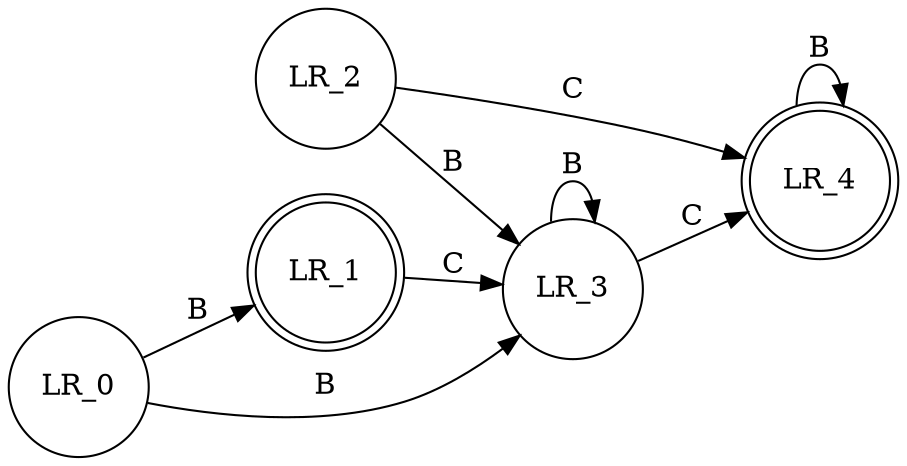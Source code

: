digraph finite_state_machine {
	rankdir=LR;
	size="8,5"
	node [shape = doublecircle]; LR_1 LR_4 ;
	node [shape = circle];
	LR_0 -> LR_1 [label = "B" ];
	LR_0 -> LR_3 [label = "B" ];
	LR_1 -> LR_3 [label = "C" ];
	LR_2 -> LR_3 [label = "B" ];
	LR_2 -> LR_4 [label = "C" ];
	LR_3 -> LR_3 [label = "B" ];
	LR_3 -> LR_4 [label = "C" ];
	LR_4 -> LR_4 [label = "B" ];
}